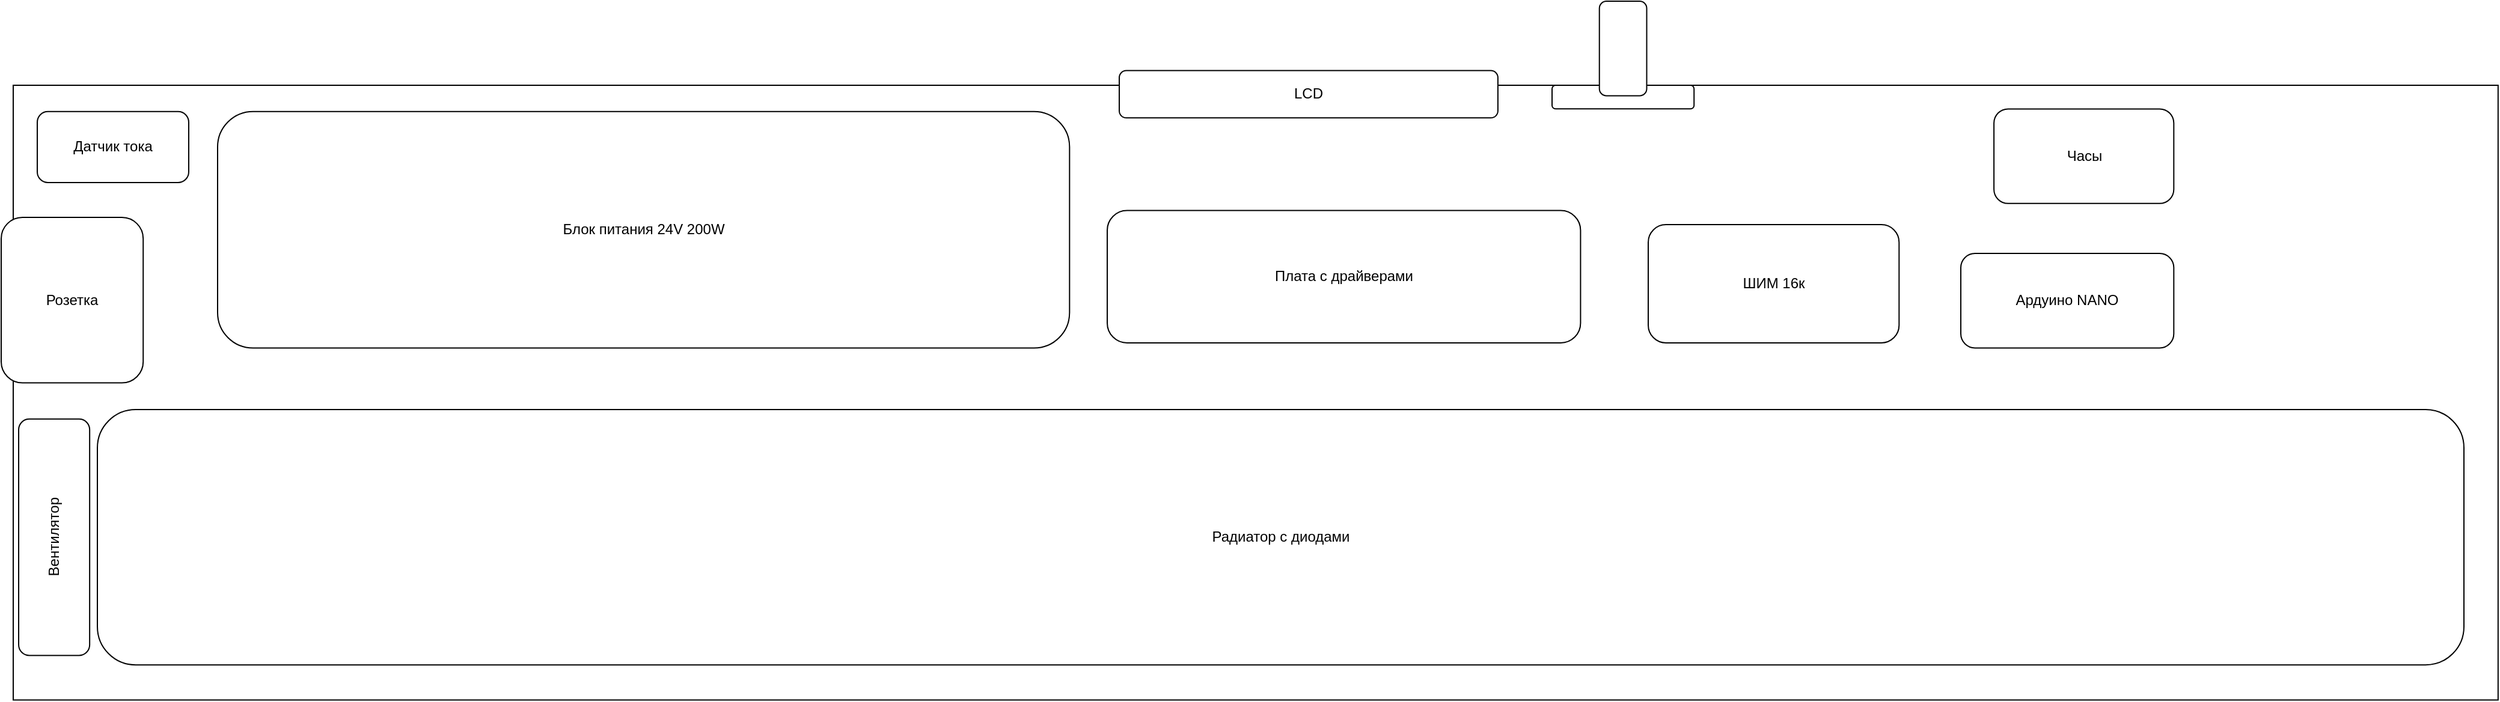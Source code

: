 <mxfile version="20.5.3" type="github">
  <diagram id="7aD-SZi1Tq6W4AjMfTM7" name="Страница 1">
    <mxGraphModel dx="2651" dy="1549" grid="1" gridSize="10" guides="1" tooltips="1" connect="1" arrows="1" fold="1" page="1" pageScale="1" pageWidth="2336" pageHeight="1654" math="0" shadow="0">
      <root>
        <mxCell id="0" />
        <mxCell id="1" parent="0" />
        <mxCell id="5EMwlj--x3OL_mx_9ZX_-12" value="" style="rounded=0;whiteSpace=wrap;html=1;labelBackgroundColor=none;labelBorderColor=none;" vertex="1" parent="1">
          <mxGeometry x="180" y="300" width="2066.925" height="511.81" as="geometry" />
        </mxCell>
        <mxCell id="5EMwlj--x3OL_mx_9ZX_-2" value="Радиатор с диодами" style="rounded=1;whiteSpace=wrap;html=1;" vertex="1" parent="1">
          <mxGeometry x="250" y="570" width="1968.5" height="212.598" as="geometry" />
        </mxCell>
        <mxCell id="5EMwlj--x3OL_mx_9ZX_-3" value="Блок питания 24V 200W" style="rounded=1;whiteSpace=wrap;html=1;" vertex="1" parent="1">
          <mxGeometry x="349.997" y="321.89" width="708.66" height="196.85" as="geometry" />
        </mxCell>
        <mxCell id="5EMwlj--x3OL_mx_9ZX_-4" value="&lt;span style=&quot;color: rgb(0, 0, 0);&quot;&gt;Плата с драйверами&lt;/span&gt;" style="rounded=1;whiteSpace=wrap;html=1;" vertex="1" parent="1">
          <mxGeometry x="1090" y="404.25" width="393.7" height="110.236" as="geometry" />
        </mxCell>
        <mxCell id="5EMwlj--x3OL_mx_9ZX_-5" value="Ардуино NANO" style="rounded=1;whiteSpace=wrap;html=1;" vertex="1" parent="1">
          <mxGeometry x="1800.0" y="440.0" width="177.165" height="78.74" as="geometry" />
        </mxCell>
        <mxCell id="5EMwlj--x3OL_mx_9ZX_-6" value="ШИМ 16к" style="rounded=1;whiteSpace=wrap;html=1;" vertex="1" parent="1">
          <mxGeometry x="1540" y="416.06" width="208.661" height="98.425" as="geometry" />
        </mxCell>
        <mxCell id="5EMwlj--x3OL_mx_9ZX_-7" value="Часы" style="rounded=1;whiteSpace=wrap;html=1;" vertex="1" parent="1">
          <mxGeometry x="1827.56" y="319.69" width="149.606" height="78.74" as="geometry" />
        </mxCell>
        <mxCell id="5EMwlj--x3OL_mx_9ZX_-8" value="LCD" style="rounded=1;whiteSpace=wrap;html=1;horizontal=1;" vertex="1" parent="1">
          <mxGeometry x="1100" y="287.79" width="314.96" height="39.37" as="geometry" />
        </mxCell>
        <mxCell id="5EMwlj--x3OL_mx_9ZX_-9" value="Датчик тока" style="rounded=1;whiteSpace=wrap;html=1;" vertex="1" parent="1">
          <mxGeometry x="200" y="321.89" width="125.984" height="59.055" as="geometry" />
        </mxCell>
        <mxCell id="5EMwlj--x3OL_mx_9ZX_-10" value="Розетка" style="rounded=1;whiteSpace=wrap;html=1;" vertex="1" parent="1">
          <mxGeometry x="170.0" y="410" width="118.11" height="137.795" as="geometry" />
        </mxCell>
        <mxCell id="5EMwlj--x3OL_mx_9ZX_-13" value="Вентилятор" style="rounded=1;whiteSpace=wrap;html=1;labelBackgroundColor=none;labelBorderColor=none;horizontal=0;" vertex="1" parent="1">
          <mxGeometry x="184.52" y="577.87" width="59.055" height="196.85" as="geometry" />
        </mxCell>
        <mxCell id="5EMwlj--x3OL_mx_9ZX_-17" value="" style="group" vertex="1" connectable="0" parent="1">
          <mxGeometry x="1460" y="230.0" width="118.11" height="89.685" as="geometry" />
        </mxCell>
        <mxCell id="5EMwlj--x3OL_mx_9ZX_-15" value="" style="rounded=1;whiteSpace=wrap;html=1;labelBackgroundColor=none;labelBorderColor=none;" vertex="1" parent="5EMwlj--x3OL_mx_9ZX_-17">
          <mxGeometry y="70" width="118.11" height="19.685" as="geometry" />
        </mxCell>
        <mxCell id="5EMwlj--x3OL_mx_9ZX_-16" value="" style="rounded=1;whiteSpace=wrap;html=1;labelBackgroundColor=none;labelBorderColor=none;" vertex="1" parent="5EMwlj--x3OL_mx_9ZX_-17">
          <mxGeometry x="39.37" width="39.37" height="78.74" as="geometry" />
        </mxCell>
      </root>
    </mxGraphModel>
  </diagram>
</mxfile>
